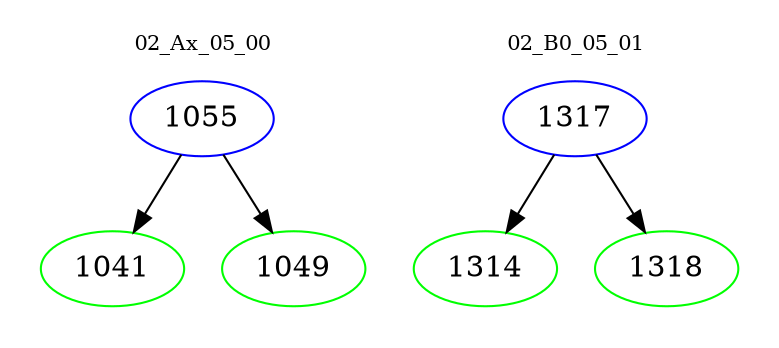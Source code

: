 digraph{
subgraph cluster_0 {
color = white
label = "02_Ax_05_00";
fontsize=10;
T0_1055 [label="1055", color="blue"]
T0_1055 -> T0_1041 [color="black"]
T0_1041 [label="1041", color="green"]
T0_1055 -> T0_1049 [color="black"]
T0_1049 [label="1049", color="green"]
}
subgraph cluster_1 {
color = white
label = "02_B0_05_01";
fontsize=10;
T1_1317 [label="1317", color="blue"]
T1_1317 -> T1_1314 [color="black"]
T1_1314 [label="1314", color="green"]
T1_1317 -> T1_1318 [color="black"]
T1_1318 [label="1318", color="green"]
}
}
